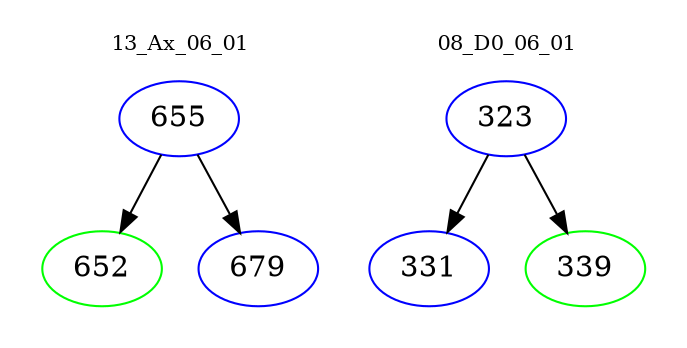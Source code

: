 digraph{
subgraph cluster_0 {
color = white
label = "13_Ax_06_01";
fontsize=10;
T0_655 [label="655", color="blue"]
T0_655 -> T0_652 [color="black"]
T0_652 [label="652", color="green"]
T0_655 -> T0_679 [color="black"]
T0_679 [label="679", color="blue"]
}
subgraph cluster_1 {
color = white
label = "08_D0_06_01";
fontsize=10;
T1_323 [label="323", color="blue"]
T1_323 -> T1_331 [color="black"]
T1_331 [label="331", color="blue"]
T1_323 -> T1_339 [color="black"]
T1_339 [label="339", color="green"]
}
}
